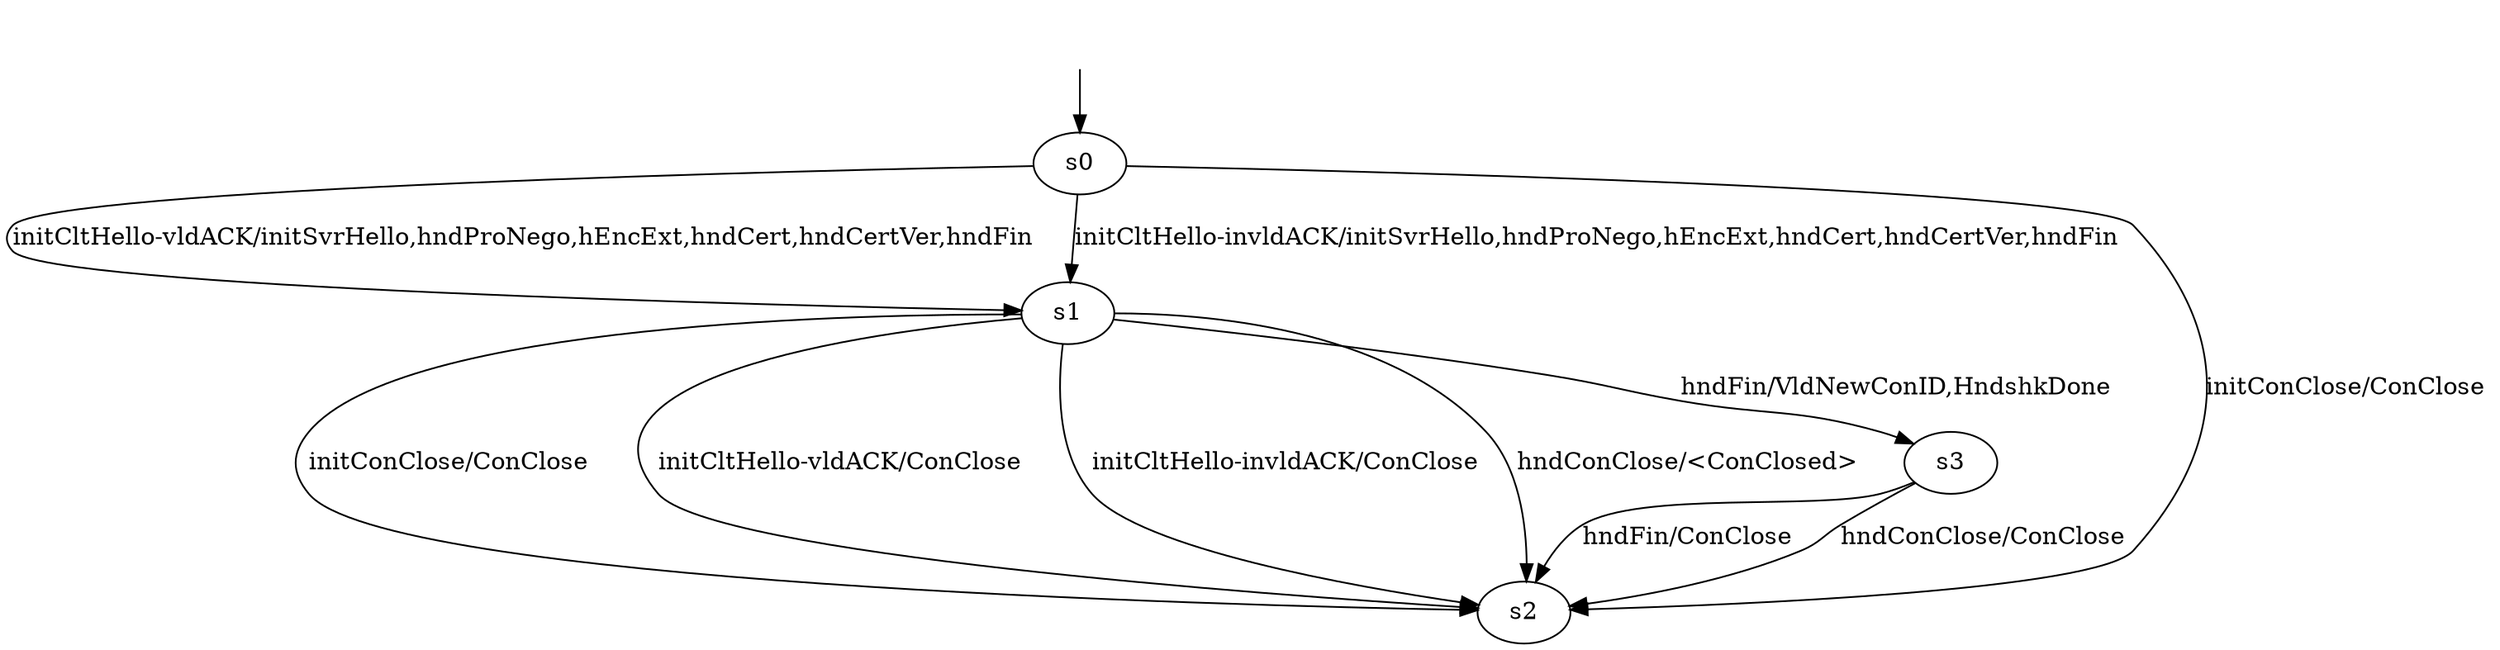digraph "xquicModels/xquic-B-0/learnedModel" {
s0 [label=s0];
s1 [label=s1];
s2 [label=s2];
s3 [label=s3];
s0 -> s2  [label="initConClose/ConClose "];
s0 -> s1  [label="initCltHello-vldACK/initSvrHello,hndProNego,hEncExt,hndCert,hndCertVer,hndFin "];
s0 -> s1  [label="initCltHello-invldACK/initSvrHello,hndProNego,hEncExt,hndCert,hndCertVer,hndFin "];
s1 -> s2  [label="initConClose/ConClose "];
s1 -> s2  [label="initCltHello-vldACK/ConClose "];
s1 -> s2  [label="initCltHello-invldACK/ConClose "];
s1 -> s3  [label="hndFin/VldNewConID,HndshkDone "];
s1 -> s2  [label="hndConClose/<ConClosed> "];
s3 -> s2  [label="hndFin/ConClose "];
s3 -> s2  [label="hndConClose/ConClose "];
__start0 [label="", shape=none];
__start0 -> s0  [label=""];
}
